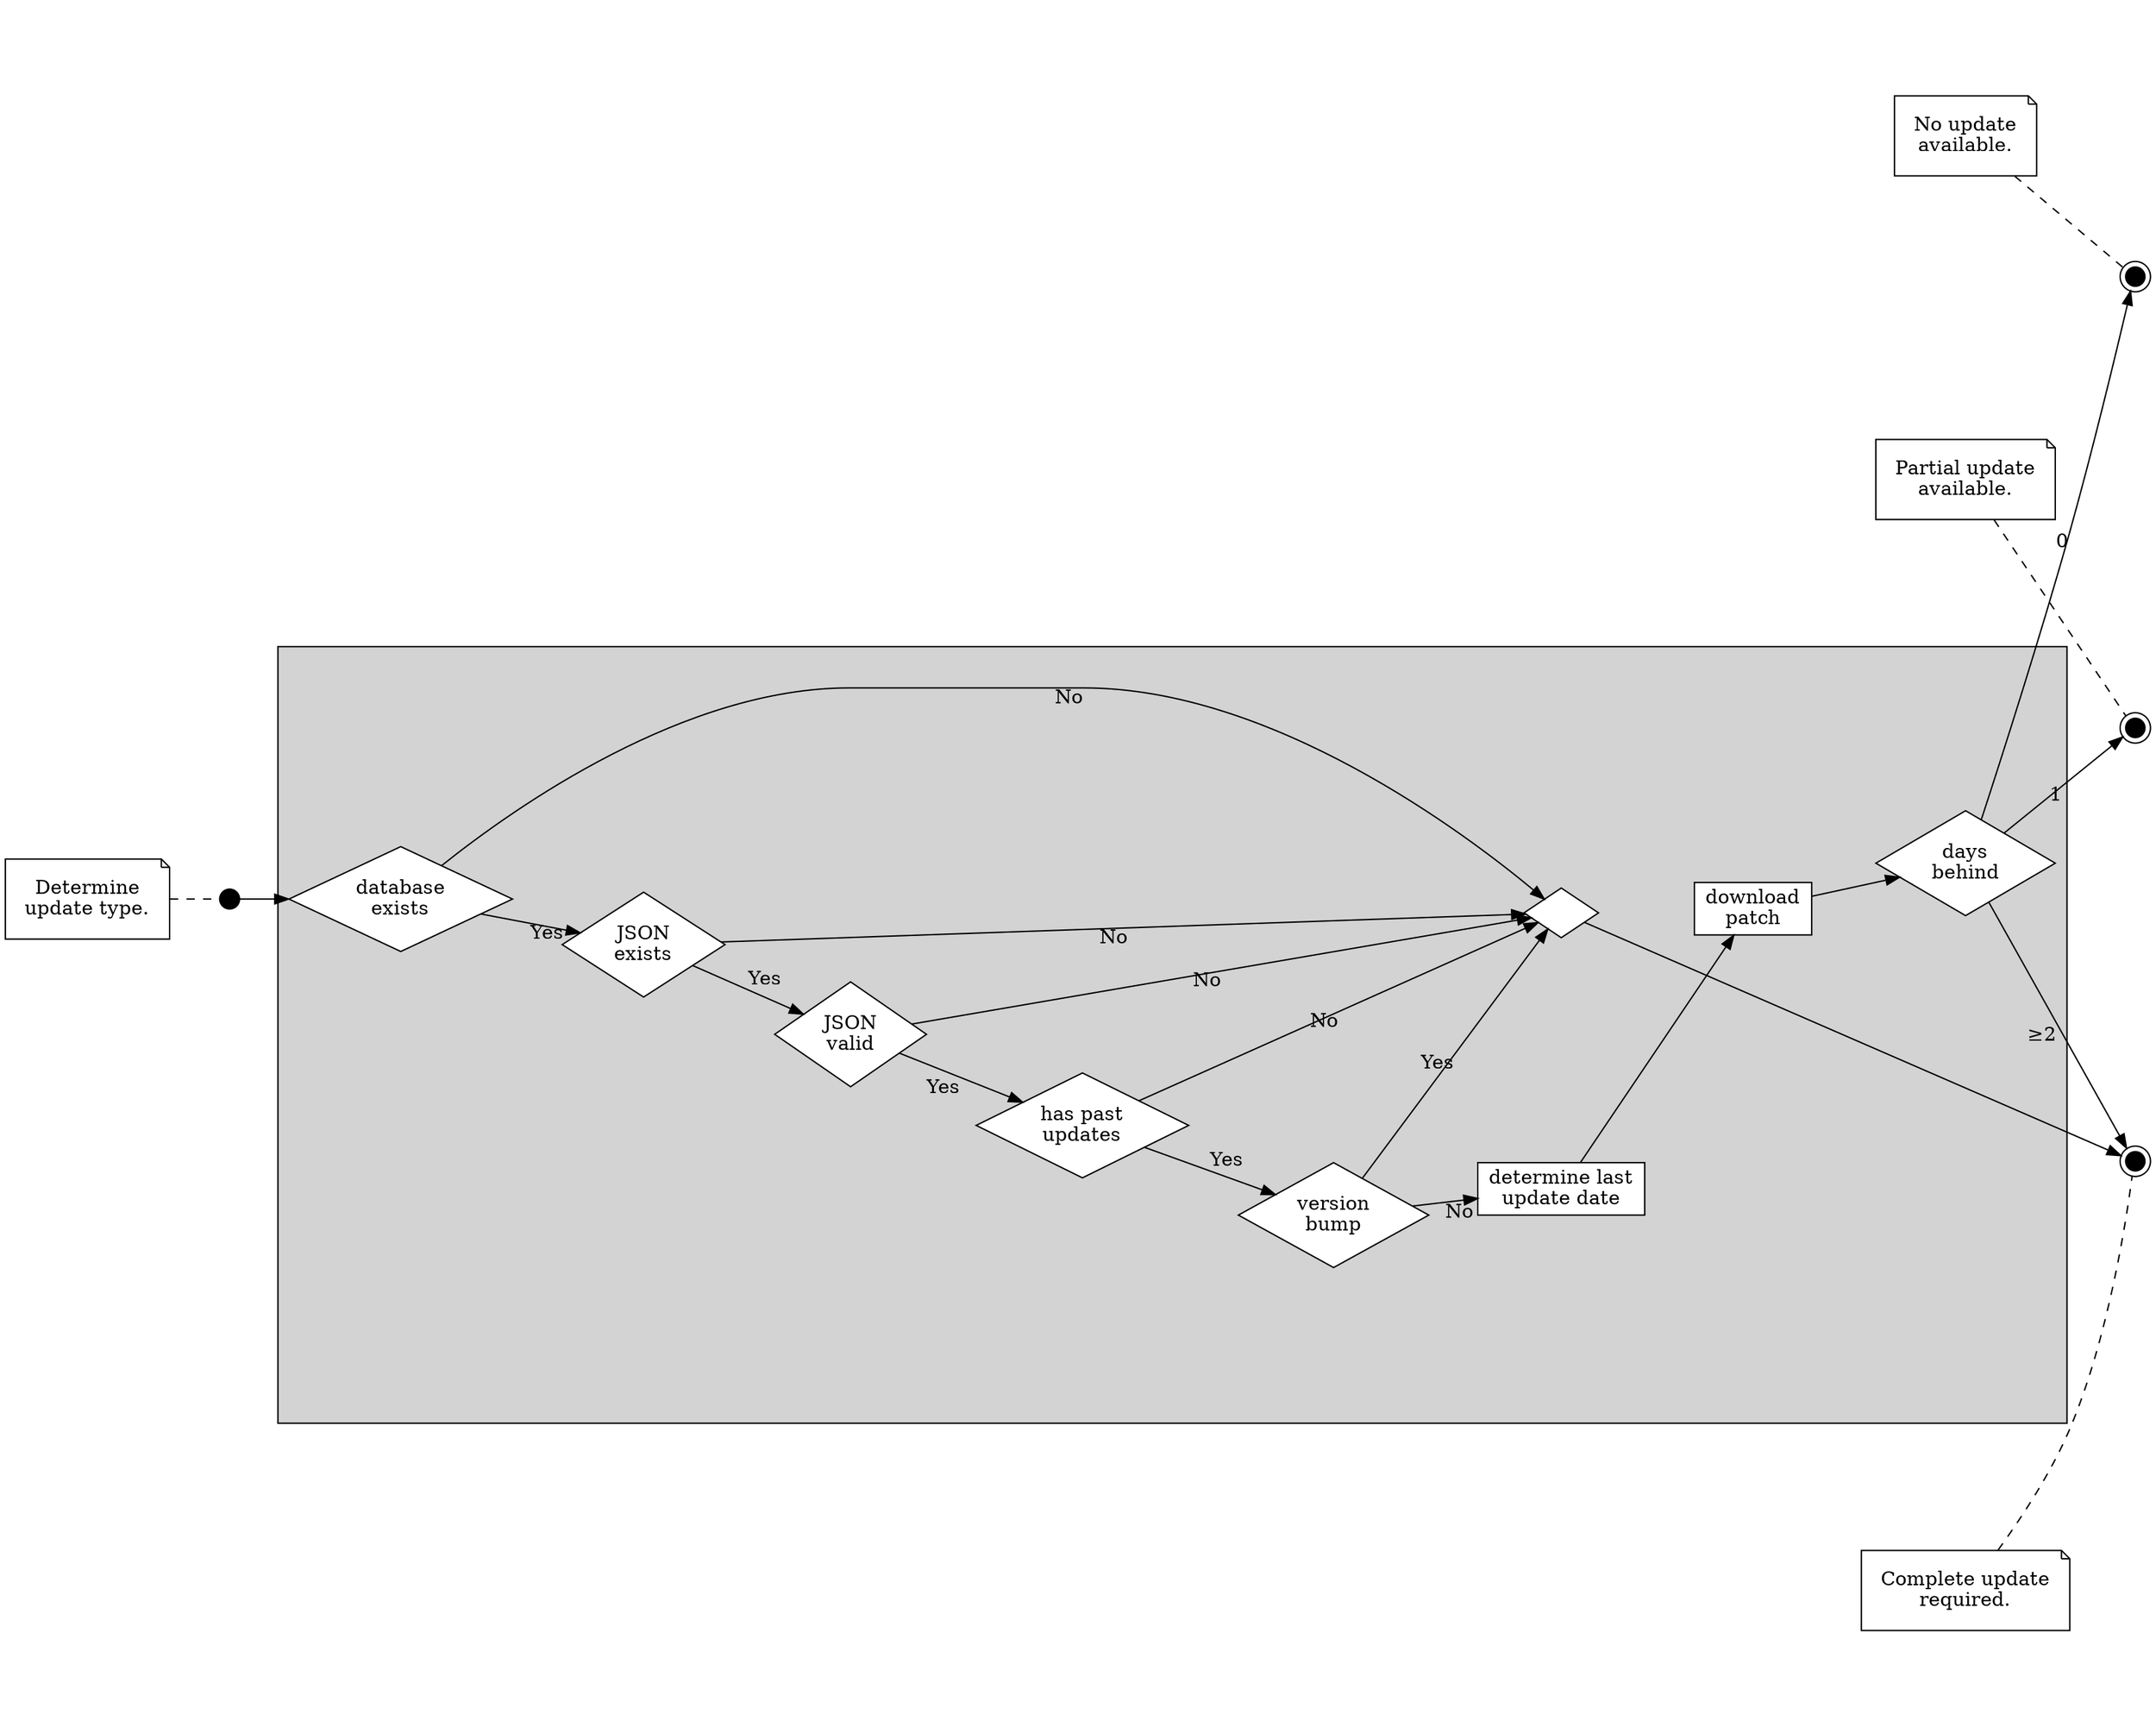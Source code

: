 digraph G {

ratio = 0.8
//splines=ortho

rankdir=LR

    subgraph cluster_update_type {
        style=filled;
//        color=white;
        node [shape=diamond,style=filled,fillcolor=white];

        db_exists [label="database\nexists"]
        json_exists [label="JSON\nexists"]
        json_valid [label="JSON\nvalid"]
        has_update [label="has past\nupdates"]
        version_bump [label="version\nbump"]
        last_update [shape=box, label="determine last\nupdate date"]
        download_patch [shape=box, label="download\npatch"]
        days_behind [label="days\nbehind"]

        db_exists -> json_exists [xlabel="Yes"]
        json_exists -> json_valid [xlabel="Yes"]
        json_valid -> has_update [xlabel="Yes"]
        has_update -> version_bump [xlabel="Yes"]
        version_bump -> last_update [xlabel="No"]
        last_update -> download_patch
        download_patch -> days_behind

        complete_junction [shape=diamond,label=""]
        db_exists -> complete_junction [xlabel="No"]
        json_exists -> complete_junction [xlabel="No"]
        json_valid -> complete_junction [xlabel="No"]
        has_update -> complete_junction [xlabel="No"]
        version_bump -> complete_junction [xlabel="Yes"]
    }

    start [shape=point,width=0.2]
    start_note [shape=note,margin=0.2,label="Determine\nupdate type."]
    start_note -> start [style=dashed, arrowhead=none]

    start -> db_exists


    end0 [shape=doublecircle, style=filled, color=black, width=0.2, label=""]
    end1 [shape=doublecircle, style=filled, color=black, width=0.2, label=""]
    end2 [shape=doublecircle, style=filled, color=black, width=0.2, label=""]

    end_note0 [shape=note, margin=0.2, label="No update\navailable."]
    end_note1 [shape=note, margin=0.2, label="Partial update\navailable."]
    end_note2 [shape=note, margin=0.2, label="Complete update\nrequired."]

    end_note0 -> end0 [style=dashed, arrowhead=none]
    end_note1 -> end1 [style=dashed, arrowhead=none]
    end_note2 -> end2 [style=dashed, arrowhead=none]

    days_behind -> end0 [xlabel="0"]
    days_behind -> end1 [xlabel="1"]
    days_behind -> end2 [xlabel="≥2"]

    complete_junction -> end2
//    db_exists -> end2 [label="No"]
//    json_exists -> end2 [label="No"]
//    json_valid -> end2 [label="No"]
//    has_update -> end2 [label="No"]
//    version_bump -> end2 [label="Yes"]

}
